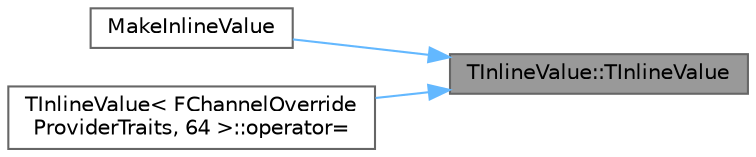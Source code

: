 digraph "TInlineValue::TInlineValue"
{
 // INTERACTIVE_SVG=YES
 // LATEX_PDF_SIZE
  bgcolor="transparent";
  edge [fontname=Helvetica,fontsize=10,labelfontname=Helvetica,labelfontsize=10];
  node [fontname=Helvetica,fontsize=10,shape=box,height=0.2,width=0.4];
  rankdir="RL";
  Node1 [id="Node000001",label="TInlineValue::TInlineValue",height=0.2,width=0.4,color="gray40", fillcolor="grey60", style="filled", fontcolor="black",tooltip="Default construction to an empty container."];
  Node1 -> Node2 [id="edge1_Node000001_Node000002",dir="back",color="steelblue1",style="solid",tooltip=" "];
  Node2 [id="Node000002",label="MakeInlineValue",height=0.2,width=0.4,color="grey40", fillcolor="white", style="filled",URL="$d9/d33/InlineValue_8h.html#ac50f6aac1b303016b6b46e6f729c9653",tooltip="Construct a new TInlineValue<BaseType> from the specified user type, and arguments."];
  Node1 -> Node3 [id="edge2_Node000001_Node000003",dir="back",color="steelblue1",style="solid",tooltip=" "];
  Node3 [id="Node000003",label="TInlineValue\< FChannelOverride\lProviderTraits, 64 \>::operator=",height=0.2,width=0.4,color="grey40", fillcolor="white", style="filled",URL="$db/d30/classTInlineValue.html#a9d3de9851b86ffe55b8e54606b85eb84",tooltip=" "];
}

